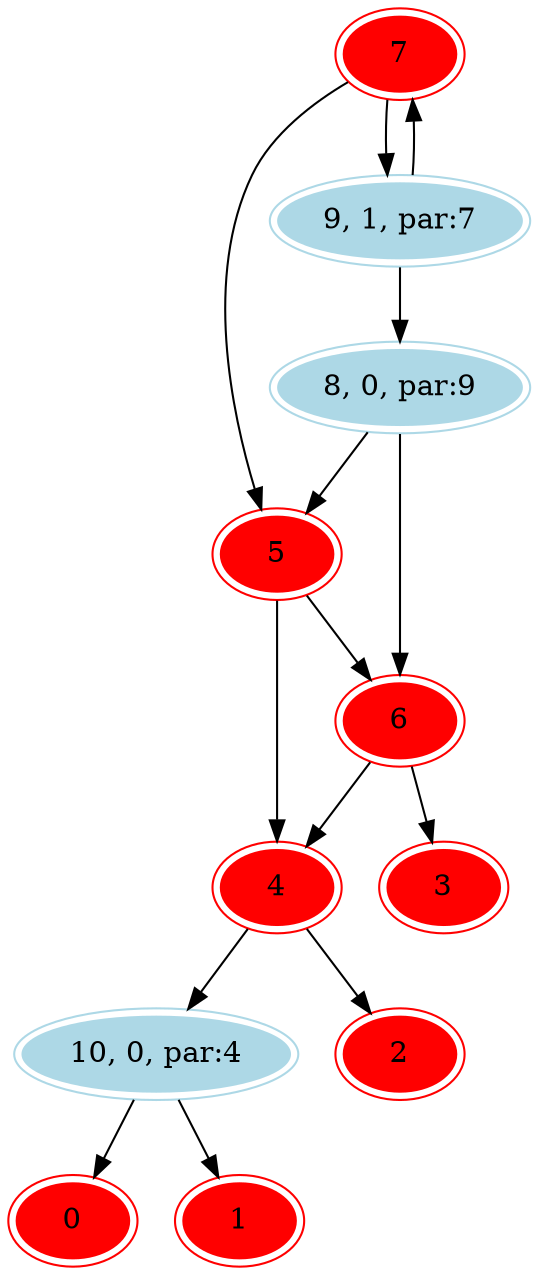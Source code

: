 digraph G {
	7[color = lightblue, peripheries=2, style = filled, label="7, 1, no par"]
	5[color = lightblue, peripheries=2, style = filled, label="5, 1, par:7"]
	4[color = lightblue, peripheries=2, style = filled, label="4, 1, par:5"]
	10[color = lightblue, peripheries=2, style = filled, label="10, 0, par:4"]
	0[color = red, peripheries=2, style = filled, label="0"]
	1[color = red, peripheries=2, style = filled, label="1"]
	2[color = red, peripheries=2, style = filled, label="2"]
	6[color = lightblue, peripheries=2, style = filled, label="6, 0, par:5"]
	3[color = red, peripheries=2, style = filled, label="3"]
	4[color = red, peripheries=2, style = filled, label="4"]
	9[color = lightblue, peripheries=2, style = filled, label="9, 1, par:7"]
	8[color = lightblue, peripheries=2, style = filled, label="8, 0, par:9"]
	5[color = red, peripheries=2, style = filled, label="5"]
	6[color = red, peripheries=2, style = filled, label="6"]
	7[color = red, peripheries=2, style = filled, label="7"]
	10 -> 0
	10 -> 1
4 -> 10;
	4 -> 2
5 -> 4;
	6 -> 3
	6 -> 4
5 -> 6;
7 -> 5;
	8 -> 5
	8 -> 6
9 -> 8;
	9 -> 7
7 -> 9;
}